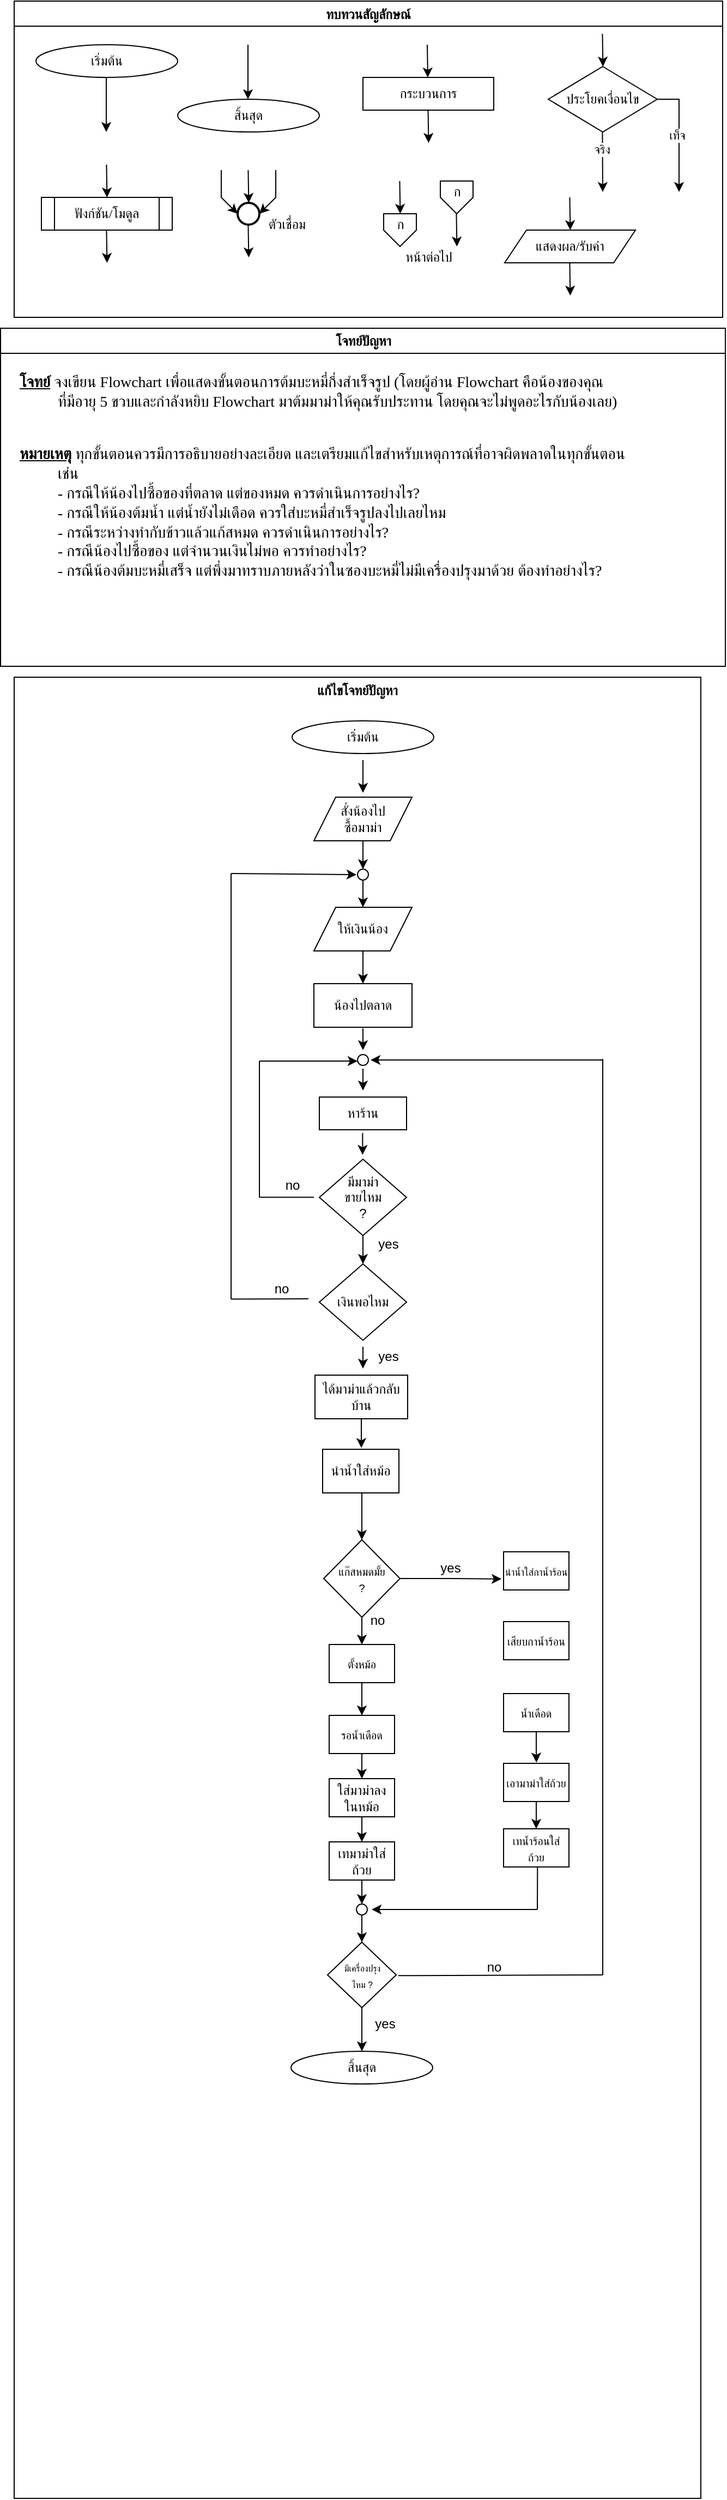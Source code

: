 <mxfile version="28.0.4">
  <diagram id="C5RBs43oDa-KdzZeNtuy" name="Page-1">
    <mxGraphModel dx="2403" dy="882" grid="1" gridSize="10" guides="1" tooltips="1" connect="1" arrows="1" fold="1" page="1" pageScale="1" pageWidth="827" pageHeight="1169" math="0" shadow="0">
      <root>
        <mxCell id="WIyWlLk6GJQsqaUBKTNV-0" />
        <mxCell id="WIyWlLk6GJQsqaUBKTNV-1" parent="WIyWlLk6GJQsqaUBKTNV-0" />
        <mxCell id="M7CGMbNuYNeq0SnUNNgH-6" value="ทบทวนสัญลักษณ์" style="swimlane;fontFamily=Sarabun;fontSource=https%3A%2F%2Ffonts.googleapis.com%2Fcss%3Ffamily%3DSarabun;" parent="WIyWlLk6GJQsqaUBKTNV-1" vertex="1">
          <mxGeometry x="-720" y="20" width="650" height="290" as="geometry" />
        </mxCell>
        <mxCell id="M7CGMbNuYNeq0SnUNNgH-2" value="&lt;font data-font-src=&quot;https://fonts.googleapis.com/css?family=Sarabun&quot; face=&quot;Sarabun&quot;&gt;เริ่มต้น&lt;/font&gt;" style="ellipse;whiteSpace=wrap;html=1;" parent="M7CGMbNuYNeq0SnUNNgH-6" vertex="1">
          <mxGeometry x="20" y="40" width="130" height="30" as="geometry" />
        </mxCell>
        <mxCell id="M7CGMbNuYNeq0SnUNNgH-5" value="" style="endArrow=classic;html=1;rounded=0;" parent="M7CGMbNuYNeq0SnUNNgH-6" edge="1">
          <mxGeometry width="50" height="50" relative="1" as="geometry">
            <mxPoint x="84.5" y="70" as="sourcePoint" />
            <mxPoint x="84.5" y="120" as="targetPoint" />
          </mxGeometry>
        </mxCell>
        <mxCell id="M7CGMbNuYNeq0SnUNNgH-3" value="&lt;font face=&quot;Sarabun&quot;&gt;สิ้นสุด&lt;/font&gt;" style="ellipse;whiteSpace=wrap;html=1;" parent="M7CGMbNuYNeq0SnUNNgH-6" vertex="1">
          <mxGeometry x="150" y="90" width="130" height="30" as="geometry" />
        </mxCell>
        <mxCell id="M7CGMbNuYNeq0SnUNNgH-4" value="" style="endArrow=classic;html=1;rounded=0;" parent="M7CGMbNuYNeq0SnUNNgH-6" edge="1">
          <mxGeometry width="50" height="50" relative="1" as="geometry">
            <mxPoint x="214.5" y="40" as="sourcePoint" />
            <mxPoint x="214.5" y="90" as="targetPoint" />
          </mxGeometry>
        </mxCell>
        <mxCell id="mvioNwK95yMqdUQ73LqQ-0" value="กระบวนการ" style="rounded=0;whiteSpace=wrap;html=1;fontFamily=Sarabun;fontSource=https%3A%2F%2Ffonts.googleapis.com%2Fcss%3Ffamily%3DSarabun;" parent="M7CGMbNuYNeq0SnUNNgH-6" vertex="1">
          <mxGeometry x="320" y="70" width="120" height="30" as="geometry" />
        </mxCell>
        <mxCell id="mvioNwK95yMqdUQ73LqQ-1" value="" style="endArrow=classic;html=1;rounded=0;" parent="M7CGMbNuYNeq0SnUNNgH-6" edge="1">
          <mxGeometry width="50" height="50" relative="1" as="geometry">
            <mxPoint x="379" y="40" as="sourcePoint" />
            <mxPoint x="379.5" y="70" as="targetPoint" />
          </mxGeometry>
        </mxCell>
        <mxCell id="mvioNwK95yMqdUQ73LqQ-2" value="" style="endArrow=classic;html=1;rounded=0;" parent="M7CGMbNuYNeq0SnUNNgH-6" edge="1">
          <mxGeometry width="50" height="50" relative="1" as="geometry">
            <mxPoint x="379.75" y="100" as="sourcePoint" />
            <mxPoint x="380.25" y="130" as="targetPoint" />
          </mxGeometry>
        </mxCell>
        <mxCell id="mvioNwK95yMqdUQ73LqQ-3" value="ประโยคเงื่อนไข" style="rhombus;whiteSpace=wrap;html=1;fontFamily=Sarabun;fontSource=https%3A%2F%2Ffonts.googleapis.com%2Fcss%3Ffamily%3DSarabun;" parent="M7CGMbNuYNeq0SnUNNgH-6" vertex="1">
          <mxGeometry x="490" y="60" width="100" height="60" as="geometry" />
        </mxCell>
        <mxCell id="mvioNwK95yMqdUQ73LqQ-4" value="" style="endArrow=classic;html=1;rounded=0;" parent="M7CGMbNuYNeq0SnUNNgH-6" edge="1">
          <mxGeometry width="50" height="50" relative="1" as="geometry">
            <mxPoint x="539.71" y="30" as="sourcePoint" />
            <mxPoint x="540.21" y="60" as="targetPoint" />
          </mxGeometry>
        </mxCell>
        <mxCell id="mvioNwK95yMqdUQ73LqQ-5" value="" style="endArrow=classic;html=1;rounded=0;" parent="M7CGMbNuYNeq0SnUNNgH-6" edge="1">
          <mxGeometry width="50" height="50" relative="1" as="geometry">
            <mxPoint x="539.71" y="120" as="sourcePoint" />
            <mxPoint x="540" y="175" as="targetPoint" />
          </mxGeometry>
        </mxCell>
        <mxCell id="mvioNwK95yMqdUQ73LqQ-7" value="จริง" style="edgeLabel;html=1;align=center;verticalAlign=middle;resizable=0;points=[];fontFamily=Sarabun;fontSource=https%3A%2F%2Ffonts.googleapis.com%2Fcss%3Ffamily%3DSarabun;" parent="mvioNwK95yMqdUQ73LqQ-5" vertex="1" connectable="0">
          <mxGeometry x="-0.414" y="-1" relative="1" as="geometry">
            <mxPoint as="offset" />
          </mxGeometry>
        </mxCell>
        <mxCell id="mvioNwK95yMqdUQ73LqQ-6" value="" style="endArrow=classic;html=1;rounded=0;exitX=1;exitY=0.5;exitDx=0;exitDy=0;" parent="M7CGMbNuYNeq0SnUNNgH-6" source="mvioNwK95yMqdUQ73LqQ-3" edge="1">
          <mxGeometry width="50" height="50" relative="1" as="geometry">
            <mxPoint x="620" y="95" as="sourcePoint" />
            <mxPoint x="610" y="175" as="targetPoint" />
            <Array as="points">
              <mxPoint x="610" y="90" />
            </Array>
          </mxGeometry>
        </mxCell>
        <mxCell id="mvioNwK95yMqdUQ73LqQ-8" value="&lt;font data-font-src=&quot;https://fonts.googleapis.com/css?family=Sarabun&quot; face=&quot;Sarabun&quot;&gt;เท็จ&lt;/font&gt;" style="edgeLabel;html=1;align=center;verticalAlign=middle;resizable=0;points=[];" parent="mvioNwK95yMqdUQ73LqQ-6" vertex="1" connectable="0">
          <mxGeometry x="-0.002" y="-2" relative="1" as="geometry">
            <mxPoint as="offset" />
          </mxGeometry>
        </mxCell>
        <mxCell id="mvioNwK95yMqdUQ73LqQ-9" value="&lt;font data-font-src=&quot;https://fonts.googleapis.com/css?family=Sarabun&quot; face=&quot;Sarabun&quot;&gt;ฟังก์ชัน/โมดูล&lt;/font&gt;" style="shape=process;whiteSpace=wrap;html=1;backgroundOutline=1;" parent="M7CGMbNuYNeq0SnUNNgH-6" vertex="1">
          <mxGeometry x="25" y="180" width="120" height="30" as="geometry" />
        </mxCell>
        <mxCell id="mvioNwK95yMqdUQ73LqQ-11" value="" style="endArrow=classic;html=1;rounded=0;" parent="M7CGMbNuYNeq0SnUNNgH-6" edge="1">
          <mxGeometry width="50" height="50" relative="1" as="geometry">
            <mxPoint x="84.71" y="150" as="sourcePoint" />
            <mxPoint x="85.21" y="180" as="targetPoint" />
          </mxGeometry>
        </mxCell>
        <mxCell id="mvioNwK95yMqdUQ73LqQ-12" value="" style="endArrow=classic;html=1;rounded=0;" parent="M7CGMbNuYNeq0SnUNNgH-6" edge="1">
          <mxGeometry width="50" height="50" relative="1" as="geometry">
            <mxPoint x="84.71" y="210" as="sourcePoint" />
            <mxPoint x="85.21" y="240" as="targetPoint" />
          </mxGeometry>
        </mxCell>
        <mxCell id="mvioNwK95yMqdUQ73LqQ-13" value="" style="strokeWidth=2;html=1;shape=mxgraph.flowchart.start_2;whiteSpace=wrap;" parent="M7CGMbNuYNeq0SnUNNgH-6" vertex="1">
          <mxGeometry x="205" y="185" width="20" height="20" as="geometry" />
        </mxCell>
        <mxCell id="mvioNwK95yMqdUQ73LqQ-16" value="" style="endArrow=classic;html=1;rounded=0;" parent="M7CGMbNuYNeq0SnUNNgH-6" edge="1">
          <mxGeometry width="50" height="50" relative="1" as="geometry">
            <mxPoint x="214.71" y="155" as="sourcePoint" />
            <mxPoint x="215.21" y="185" as="targetPoint" />
          </mxGeometry>
        </mxCell>
        <mxCell id="mvioNwK95yMqdUQ73LqQ-17" value="" style="endArrow=classic;html=1;rounded=0;entryX=0;entryY=0.5;entryDx=0;entryDy=0;entryPerimeter=0;" parent="M7CGMbNuYNeq0SnUNNgH-6" target="mvioNwK95yMqdUQ73LqQ-13" edge="1">
          <mxGeometry width="50" height="50" relative="1" as="geometry">
            <mxPoint x="190.0" y="155" as="sourcePoint" />
            <mxPoint x="190.5" y="185" as="targetPoint" />
            <Array as="points">
              <mxPoint x="190" y="180" />
            </Array>
          </mxGeometry>
        </mxCell>
        <mxCell id="mvioNwK95yMqdUQ73LqQ-18" value="" style="endArrow=classic;html=1;rounded=0;entryX=1;entryY=0.5;entryDx=0;entryDy=0;entryPerimeter=0;" parent="M7CGMbNuYNeq0SnUNNgH-6" target="mvioNwK95yMqdUQ73LqQ-13" edge="1">
          <mxGeometry width="50" height="50" relative="1" as="geometry">
            <mxPoint x="240.0" y="155" as="sourcePoint" />
            <mxPoint x="240.5" y="185" as="targetPoint" />
            <Array as="points">
              <mxPoint x="240" y="180" />
            </Array>
          </mxGeometry>
        </mxCell>
        <mxCell id="mvioNwK95yMqdUQ73LqQ-19" value="" style="endArrow=classic;html=1;rounded=0;" parent="M7CGMbNuYNeq0SnUNNgH-6" edge="1">
          <mxGeometry width="50" height="50" relative="1" as="geometry">
            <mxPoint x="214.71" y="205" as="sourcePoint" />
            <mxPoint x="215.21" y="235" as="targetPoint" />
          </mxGeometry>
        </mxCell>
        <mxCell id="mvioNwK95yMqdUQ73LqQ-20" value="&lt;font data-font-src=&quot;https://fonts.googleapis.com/css?family=Sarabun&quot; face=&quot;Sarabun&quot;&gt;ตัวเชื่อม&lt;/font&gt;" style="text;html=1;align=center;verticalAlign=middle;resizable=0;points=[];autosize=1;strokeColor=none;fillColor=none;" parent="M7CGMbNuYNeq0SnUNNgH-6" vertex="1">
          <mxGeometry x="220" y="190" width="60" height="30" as="geometry" />
        </mxCell>
        <mxCell id="mvioNwK95yMqdUQ73LqQ-25" value="" style="endArrow=classic;html=1;rounded=0;" parent="M7CGMbNuYNeq0SnUNNgH-6" edge="1">
          <mxGeometry width="50" height="50" relative="1" as="geometry">
            <mxPoint x="353.71" y="165" as="sourcePoint" />
            <mxPoint x="354.21" y="195" as="targetPoint" />
          </mxGeometry>
        </mxCell>
        <mxCell id="mvioNwK95yMqdUQ73LqQ-21" value="" style="verticalLabelPosition=bottom;verticalAlign=top;html=1;shape=offPageConnector;rounded=0;size=0.5;" parent="M7CGMbNuYNeq0SnUNNgH-6" vertex="1">
          <mxGeometry x="339" y="195" width="30" height="30" as="geometry" />
        </mxCell>
        <mxCell id="mvioNwK95yMqdUQ73LqQ-26" value="" style="endArrow=classic;html=1;rounded=0;" parent="M7CGMbNuYNeq0SnUNNgH-6" edge="1">
          <mxGeometry width="50" height="50" relative="1" as="geometry">
            <mxPoint x="405.71" y="195" as="sourcePoint" />
            <mxPoint x="406.21" y="225" as="targetPoint" />
          </mxGeometry>
        </mxCell>
        <mxCell id="mvioNwK95yMqdUQ73LqQ-27" value="" style="verticalLabelPosition=bottom;verticalAlign=top;html=1;shape=offPageConnector;rounded=0;size=0.5;" parent="M7CGMbNuYNeq0SnUNNgH-6" vertex="1">
          <mxGeometry x="391" y="165" width="30" height="30" as="geometry" />
        </mxCell>
        <mxCell id="mvioNwK95yMqdUQ73LqQ-28" value="หน้าต่อไป" style="text;html=1;align=center;verticalAlign=middle;resizable=0;points=[];autosize=1;strokeColor=none;fillColor=none;fontFamily=Sarabun;fontSource=https%3A%2F%2Ffonts.googleapis.com%2Fcss%3Ffamily%3DSarabun;" parent="M7CGMbNuYNeq0SnUNNgH-6" vertex="1">
          <mxGeometry x="345" y="220" width="70" height="30" as="geometry" />
        </mxCell>
        <mxCell id="mvioNwK95yMqdUQ73LqQ-29" value="ก" style="text;html=1;align=center;verticalAlign=middle;resizable=0;points=[];autosize=1;strokeColor=none;fillColor=none;fontFamily=Sarabun;fontSource=https%3A%2F%2Ffonts.googleapis.com%2Fcss%3Ffamily%3DSarabun;" parent="M7CGMbNuYNeq0SnUNNgH-6" vertex="1">
          <mxGeometry x="339" y="190" width="30" height="30" as="geometry" />
        </mxCell>
        <mxCell id="mvioNwK95yMqdUQ73LqQ-30" value="ก" style="text;html=1;align=center;verticalAlign=middle;resizable=0;points=[];autosize=1;strokeColor=none;fillColor=none;fontFamily=Sarabun;fontSource=https%3A%2F%2Ffonts.googleapis.com%2Fcss%3Ffamily%3DSarabun;" parent="M7CGMbNuYNeq0SnUNNgH-6" vertex="1">
          <mxGeometry x="391" y="160" width="30" height="30" as="geometry" />
        </mxCell>
        <mxCell id="mvioNwK95yMqdUQ73LqQ-32" value="แสดงผล/รับค่า" style="shape=parallelogram;perimeter=parallelogramPerimeter;whiteSpace=wrap;html=1;fixedSize=1;fontFamily=Sarabun;fontSource=https%3A%2F%2Ffonts.googleapis.com%2Fcss%3Ffamily%3DSarabun;" parent="M7CGMbNuYNeq0SnUNNgH-6" vertex="1">
          <mxGeometry x="450" y="210" width="120" height="30" as="geometry" />
        </mxCell>
        <mxCell id="mvioNwK95yMqdUQ73LqQ-33" value="" style="endArrow=classic;html=1;rounded=0;" parent="M7CGMbNuYNeq0SnUNNgH-6" edge="1">
          <mxGeometry width="50" height="50" relative="1" as="geometry">
            <mxPoint x="509.71" y="180" as="sourcePoint" />
            <mxPoint x="510.21" y="210" as="targetPoint" />
          </mxGeometry>
        </mxCell>
        <mxCell id="mvioNwK95yMqdUQ73LqQ-34" value="" style="endArrow=classic;html=1;rounded=0;" parent="M7CGMbNuYNeq0SnUNNgH-6" edge="1">
          <mxGeometry width="50" height="50" relative="1" as="geometry">
            <mxPoint x="509.71" y="240" as="sourcePoint" />
            <mxPoint x="510.21" y="270" as="targetPoint" />
          </mxGeometry>
        </mxCell>
        <mxCell id="mvioNwK95yMqdUQ73LqQ-36" value="แก้ไขโจทย์ปัญหา" style="swimlane;fontFamily=Sarabun;fontSource=https%3A%2F%2Ffonts.googleapis.com%2Fcss%3Ffamily%3DSarabun;swimlaneLine=0;" parent="WIyWlLk6GJQsqaUBKTNV-1" vertex="1">
          <mxGeometry x="-720" y="640" width="630" height="1670" as="geometry" />
        </mxCell>
        <mxCell id="mvioNwK95yMqdUQ73LqQ-35" value="&lt;font data-font-src=&quot;https://fonts.googleapis.com/css?family=Sarabun&quot; face=&quot;Sarabun&quot;&gt;เริ่มต้น&lt;/font&gt;" style="ellipse;whiteSpace=wrap;html=1;" parent="mvioNwK95yMqdUQ73LqQ-36" vertex="1">
          <mxGeometry x="255" y="40" width="130" height="30" as="geometry" />
        </mxCell>
        <mxCell id="mvioNwK95yMqdUQ73LqQ-69" value="&lt;font face=&quot;Sarabun&quot;&gt;สิ้นสุด&lt;/font&gt;" style="ellipse;whiteSpace=wrap;html=1;" parent="mvioNwK95yMqdUQ73LqQ-36" vertex="1">
          <mxGeometry x="254" y="1260" width="130" height="30" as="geometry" />
        </mxCell>
        <mxCell id="-Cetd91F1ba65O9nKFIs-9" value="" style="edgeStyle=orthogonalEdgeStyle;rounded=0;orthogonalLoop=1;jettySize=auto;html=1;entryX=0.5;entryY=0;entryDx=0;entryDy=0;" edge="1" parent="mvioNwK95yMqdUQ73LqQ-36" source="hqT9BvhwWYO-swjUwPrt-7" target="-Cetd91F1ba65O9nKFIs-8">
          <mxGeometry relative="1" as="geometry" />
        </mxCell>
        <mxCell id="hqT9BvhwWYO-swjUwPrt-7" value="สั่งน้องไป&lt;div&gt;ซื้อมาม่า&lt;/div&gt;" style="shape=parallelogram;perimeter=parallelogramPerimeter;whiteSpace=wrap;html=1;fixedSize=1;" parent="mvioNwK95yMqdUQ73LqQ-36" vertex="1">
          <mxGeometry x="275" y="110" width="90" height="40" as="geometry" />
        </mxCell>
        <mxCell id="hqT9BvhwWYO-swjUwPrt-46" value="" style="edgeStyle=orthogonalEdgeStyle;rounded=0;orthogonalLoop=1;jettySize=auto;html=1;entryX=0.5;entryY=0;entryDx=0;entryDy=0;exitX=0.5;exitY=1;exitDx=0;exitDy=0;" parent="mvioNwK95yMqdUQ73LqQ-36" target="hqT9BvhwWYO-swjUwPrt-30" edge="1" source="hqT9BvhwWYO-swjUwPrt-26">
          <mxGeometry relative="1" as="geometry">
            <mxPoint x="319" y="762" as="sourcePoint" />
            <Array as="points">
              <mxPoint x="319" y="748" />
            </Array>
          </mxGeometry>
        </mxCell>
        <mxCell id="hqT9BvhwWYO-swjUwPrt-26" value="นำน้ำใส่หม้อ" style="rounded=0;whiteSpace=wrap;html=1;" parent="mvioNwK95yMqdUQ73LqQ-36" vertex="1">
          <mxGeometry x="283" y="708" width="70" height="40" as="geometry" />
        </mxCell>
        <mxCell id="hqT9BvhwWYO-swjUwPrt-58" value="" style="edgeStyle=orthogonalEdgeStyle;rounded=0;orthogonalLoop=1;jettySize=auto;html=1;" parent="mvioNwK95yMqdUQ73LqQ-36" source="hqT9BvhwWYO-swjUwPrt-30" target="hqT9BvhwWYO-swjUwPrt-57" edge="1">
          <mxGeometry relative="1" as="geometry" />
        </mxCell>
        <mxCell id="hqT9BvhwWYO-swjUwPrt-30" value="&lt;span style=&quot;font-size: 10px;&quot;&gt;แก๊สหมดมั้ย&lt;/span&gt;&lt;div&gt;&lt;span style=&quot;font-size: 10px;&quot;&gt;?&lt;/span&gt;&lt;/div&gt;" style="rhombus;whiteSpace=wrap;html=1;" parent="mvioNwK95yMqdUQ73LqQ-36" vertex="1">
          <mxGeometry x="284" y="791" width="70" height="71" as="geometry" />
        </mxCell>
        <mxCell id="hqT9BvhwWYO-swjUwPrt-32" value="yes" style="text;html=1;align=center;verticalAlign=middle;resizable=0;points=[];autosize=1;strokeColor=none;fillColor=none;" parent="mvioNwK95yMqdUQ73LqQ-36" vertex="1">
          <mxGeometry x="380" y="802" width="40" height="30" as="geometry" />
        </mxCell>
        <mxCell id="hqT9BvhwWYO-swjUwPrt-36" value="&lt;font style=&quot;font-size: 9px;&quot;&gt;นำน้ำใส่กาน้ำร้อน&lt;/font&gt;" style="rounded=0;whiteSpace=wrap;html=1;" parent="mvioNwK95yMqdUQ73LqQ-36" vertex="1">
          <mxGeometry x="449" y="802" width="60" height="35" as="geometry" />
        </mxCell>
        <mxCell id="hqT9BvhwWYO-swjUwPrt-39" value="&lt;font size=&quot;1&quot;&gt;เสียบกาน้ำร้อน&lt;/font&gt;" style="rounded=0;whiteSpace=wrap;html=1;" parent="mvioNwK95yMqdUQ73LqQ-36" vertex="1">
          <mxGeometry x="449" y="866" width="60" height="35" as="geometry" />
        </mxCell>
        <mxCell id="-Cetd91F1ba65O9nKFIs-18" value="" style="edgeStyle=orthogonalEdgeStyle;rounded=0;orthogonalLoop=1;jettySize=auto;html=1;entryX=0.503;entryY=-0.022;entryDx=0;entryDy=0;entryPerimeter=0;" edge="1" parent="mvioNwK95yMqdUQ73LqQ-36" source="hqT9BvhwWYO-swjUwPrt-41" target="hqT9BvhwWYO-swjUwPrt-49">
          <mxGeometry relative="1" as="geometry" />
        </mxCell>
        <mxCell id="hqT9BvhwWYO-swjUwPrt-41" value="&lt;font size=&quot;1&quot;&gt;น้ำเดือด&lt;/font&gt;" style="rounded=0;whiteSpace=wrap;html=1;" parent="mvioNwK95yMqdUQ73LqQ-36" vertex="1">
          <mxGeometry x="449" y="932" width="60" height="35" as="geometry" />
        </mxCell>
        <mxCell id="hqT9BvhwWYO-swjUwPrt-47" value="" style="edgeStyle=orthogonalEdgeStyle;rounded=0;orthogonalLoop=1;jettySize=auto;html=1;entryX=-0.032;entryY=0.541;entryDx=0;entryDy=0;entryPerimeter=0;" parent="mvioNwK95yMqdUQ73LqQ-36" source="hqT9BvhwWYO-swjUwPrt-30" edge="1">
          <mxGeometry relative="1" as="geometry">
            <mxPoint x="447.08" y="826.935" as="targetPoint" />
          </mxGeometry>
        </mxCell>
        <mxCell id="-Cetd91F1ba65O9nKFIs-17" value="" style="edgeStyle=orthogonalEdgeStyle;rounded=0;orthogonalLoop=1;jettySize=auto;html=1;entryX=0.5;entryY=0;entryDx=0;entryDy=0;" edge="1" parent="mvioNwK95yMqdUQ73LqQ-36" source="hqT9BvhwWYO-swjUwPrt-49" target="hqT9BvhwWYO-swjUwPrt-51">
          <mxGeometry relative="1" as="geometry" />
        </mxCell>
        <mxCell id="hqT9BvhwWYO-swjUwPrt-49" value="&lt;font size=&quot;1&quot;&gt;เอามาม่าใส่ถ้วย&lt;/font&gt;" style="rounded=0;whiteSpace=wrap;html=1;" parent="mvioNwK95yMqdUQ73LqQ-36" vertex="1">
          <mxGeometry x="449" y="996" width="60" height="35" as="geometry" />
        </mxCell>
        <mxCell id="hqT9BvhwWYO-swjUwPrt-51" value="&lt;font size=&quot;1&quot;&gt;เทน้ำร้อนใส่ถ้วย&lt;/font&gt;" style="rounded=0;whiteSpace=wrap;html=1;" parent="mvioNwK95yMqdUQ73LqQ-36" vertex="1">
          <mxGeometry x="449" y="1056" width="60" height="35" as="geometry" />
        </mxCell>
        <mxCell id="hqT9BvhwWYO-swjUwPrt-61" value="" style="edgeStyle=orthogonalEdgeStyle;rounded=0;orthogonalLoop=1;jettySize=auto;html=1;" parent="mvioNwK95yMqdUQ73LqQ-36" source="hqT9BvhwWYO-swjUwPrt-57" target="hqT9BvhwWYO-swjUwPrt-59" edge="1">
          <mxGeometry relative="1" as="geometry" />
        </mxCell>
        <mxCell id="hqT9BvhwWYO-swjUwPrt-57" value="&lt;font size=&quot;1&quot;&gt;ตั้งหม้อ&lt;/font&gt;" style="rounded=0;whiteSpace=wrap;html=1;" parent="mvioNwK95yMqdUQ73LqQ-36" vertex="1">
          <mxGeometry x="289" y="887" width="60" height="35" as="geometry" />
        </mxCell>
        <mxCell id="-Cetd91F1ba65O9nKFIs-24" value="" style="edgeStyle=orthogonalEdgeStyle;rounded=0;orthogonalLoop=1;jettySize=auto;html=1;" edge="1" parent="mvioNwK95yMqdUQ73LqQ-36" source="hqT9BvhwWYO-swjUwPrt-59" target="-Cetd91F1ba65O9nKFIs-23">
          <mxGeometry relative="1" as="geometry" />
        </mxCell>
        <mxCell id="hqT9BvhwWYO-swjUwPrt-59" value="&lt;font size=&quot;1&quot;&gt;รอน้ำเดือด&lt;/font&gt;" style="rounded=0;whiteSpace=wrap;html=1;" parent="mvioNwK95yMqdUQ73LqQ-36" vertex="1">
          <mxGeometry x="289" y="952" width="60" height="35" as="geometry" />
        </mxCell>
        <mxCell id="hqT9BvhwWYO-swjUwPrt-35" value="no" style="text;html=1;align=center;verticalAlign=middle;resizable=0;points=[];autosize=1;strokeColor=none;fillColor=none;" parent="mvioNwK95yMqdUQ73LqQ-36" vertex="1">
          <mxGeometry x="313" y="850" width="40" height="30" as="geometry" />
        </mxCell>
        <mxCell id="hqT9BvhwWYO-swjUwPrt-6" value="น้องไปตลาด" style="rounded=0;whiteSpace=wrap;html=1;" parent="mvioNwK95yMqdUQ73LqQ-36" vertex="1">
          <mxGeometry x="275" y="281" width="90" height="40" as="geometry" />
        </mxCell>
        <mxCell id="hqT9BvhwWYO-swjUwPrt-64" value="" style="edgeStyle=orthogonalEdgeStyle;rounded=0;orthogonalLoop=1;jettySize=auto;html=1;" parent="mvioNwK95yMqdUQ73LqQ-36" source="hqT9BvhwWYO-swjUwPrt-8" target="hqT9BvhwWYO-swjUwPrt-62" edge="1">
          <mxGeometry relative="1" as="geometry" />
        </mxCell>
        <mxCell id="hqT9BvhwWYO-swjUwPrt-8" value="มีมาม่า&lt;div&gt;ขายไหม&lt;br&gt;?&lt;/div&gt;" style="rhombus;whiteSpace=wrap;html=1;" parent="mvioNwK95yMqdUQ73LqQ-36" vertex="1">
          <mxGeometry x="280" y="442" width="80" height="70" as="geometry" />
        </mxCell>
        <mxCell id="hqT9BvhwWYO-swjUwPrt-12" value="" style="endArrow=classic;html=1;rounded=0;" parent="mvioNwK95yMqdUQ73LqQ-36" edge="1">
          <mxGeometry width="50" height="50" relative="1" as="geometry">
            <mxPoint x="320" y="322" as="sourcePoint" />
            <mxPoint x="320" y="342" as="targetPoint" />
          </mxGeometry>
        </mxCell>
        <mxCell id="hqT9BvhwWYO-swjUwPrt-14" value="yes" style="text;html=1;align=center;verticalAlign=middle;resizable=0;points=[];autosize=1;strokeColor=none;fillColor=none;" parent="mvioNwK95yMqdUQ73LqQ-36" vertex="1">
          <mxGeometry x="323" y="505" width="40" height="30" as="geometry" />
        </mxCell>
        <mxCell id="hqT9BvhwWYO-swjUwPrt-16" value="no" style="text;html=1;align=center;verticalAlign=middle;resizable=0;points=[];autosize=1;strokeColor=none;fillColor=none;" parent="mvioNwK95yMqdUQ73LqQ-36" vertex="1">
          <mxGeometry x="235" y="451" width="40" height="30" as="geometry" />
        </mxCell>
        <mxCell id="hqT9BvhwWYO-swjUwPrt-18" value="หาร้าน" style="whiteSpace=wrap;html=1;" parent="mvioNwK95yMqdUQ73LqQ-36" vertex="1">
          <mxGeometry x="280" y="385" width="80" height="30" as="geometry" />
        </mxCell>
        <mxCell id="hqT9BvhwWYO-swjUwPrt-19" value="" style="endArrow=classic;html=1;rounded=0;" parent="mvioNwK95yMqdUQ73LqQ-36" edge="1">
          <mxGeometry width="50" height="50" relative="1" as="geometry">
            <mxPoint x="319.67" y="418" as="sourcePoint" />
            <mxPoint x="319.67" y="438" as="targetPoint" />
          </mxGeometry>
        </mxCell>
        <mxCell id="hqT9BvhwWYO-swjUwPrt-23" value="" style="ellipse;whiteSpace=wrap;html=1;" parent="mvioNwK95yMqdUQ73LqQ-36" vertex="1">
          <mxGeometry x="315" y="346" width="10" height="10" as="geometry" />
        </mxCell>
        <mxCell id="hqT9BvhwWYO-swjUwPrt-24" value="" style="endArrow=none;html=1;rounded=0;" parent="mvioNwK95yMqdUQ73LqQ-36" edge="1">
          <mxGeometry width="50" height="50" relative="1" as="geometry">
            <mxPoint x="225" y="477" as="sourcePoint" />
            <mxPoint x="225" y="352" as="targetPoint" />
          </mxGeometry>
        </mxCell>
        <mxCell id="hqT9BvhwWYO-swjUwPrt-25" value="" style="endArrow=classic;html=1;rounded=0;" parent="mvioNwK95yMqdUQ73LqQ-36" edge="1">
          <mxGeometry width="50" height="50" relative="1" as="geometry">
            <mxPoint x="320" y="359" as="sourcePoint" />
            <mxPoint x="320" y="379" as="targetPoint" />
          </mxGeometry>
        </mxCell>
        <mxCell id="hqT9BvhwWYO-swjUwPrt-62" value="เงินพอไหม" style="rhombus;whiteSpace=wrap;html=1;" parent="mvioNwK95yMqdUQ73LqQ-36" vertex="1">
          <mxGeometry x="280" y="538" width="80" height="70" as="geometry" />
        </mxCell>
        <mxCell id="hqT9BvhwWYO-swjUwPrt-63" value="" style="endArrow=classic;html=1;rounded=0;" parent="mvioNwK95yMqdUQ73LqQ-36" edge="1">
          <mxGeometry width="50" height="50" relative="1" as="geometry">
            <mxPoint x="320" y="614" as="sourcePoint" />
            <mxPoint x="320" y="634" as="targetPoint" />
          </mxGeometry>
        </mxCell>
        <mxCell id="hqT9BvhwWYO-swjUwPrt-20" value="" style="endArrow=none;html=1;rounded=0;" parent="mvioNwK95yMqdUQ73LqQ-36" edge="1">
          <mxGeometry width="50" height="50" relative="1" as="geometry">
            <mxPoint x="225" y="476.86" as="sourcePoint" />
            <mxPoint x="275" y="476.86" as="targetPoint" />
          </mxGeometry>
        </mxCell>
        <mxCell id="hqT9BvhwWYO-swjUwPrt-66" value="ให้เงินน้อง" style="shape=parallelogram;perimeter=parallelogramPerimeter;whiteSpace=wrap;html=1;fixedSize=1;" parent="mvioNwK95yMqdUQ73LqQ-36" vertex="1">
          <mxGeometry x="275" y="211" width="90" height="40" as="geometry" />
        </mxCell>
        <mxCell id="hqT9BvhwWYO-swjUwPrt-71" value="" style="endArrow=classic;html=1;rounded=0;entryX=0.5;entryY=0;entryDx=0;entryDy=0;exitX=0.5;exitY=1;exitDx=0;exitDy=0;" parent="mvioNwK95yMqdUQ73LqQ-36" source="hqT9BvhwWYO-swjUwPrt-66" target="hqT9BvhwWYO-swjUwPrt-6" edge="1">
          <mxGeometry width="50" height="50" relative="1" as="geometry">
            <mxPoint x="150" y="331" as="sourcePoint" />
            <mxPoint x="200" y="281" as="targetPoint" />
          </mxGeometry>
        </mxCell>
        <mxCell id="-Cetd91F1ba65O9nKFIs-5" value="yes" style="text;html=1;align=center;verticalAlign=middle;resizable=0;points=[];autosize=1;strokeColor=none;fillColor=none;" vertex="1" parent="mvioNwK95yMqdUQ73LqQ-36">
          <mxGeometry x="323" y="608" width="40" height="30" as="geometry" />
        </mxCell>
        <mxCell id="-Cetd91F1ba65O9nKFIs-6" value="" style="endArrow=none;html=1;rounded=0;exitX=1.035;exitY=0.489;exitDx=0;exitDy=0;exitPerimeter=0;" edge="1" parent="mvioNwK95yMqdUQ73LqQ-36">
          <mxGeometry width="50" height="50" relative="1" as="geometry">
            <mxPoint x="198.8" y="570.23" as="sourcePoint" />
            <mxPoint x="270" y="570" as="targetPoint" />
          </mxGeometry>
        </mxCell>
        <mxCell id="-Cetd91F1ba65O9nKFIs-10" value="" style="edgeStyle=orthogonalEdgeStyle;rounded=0;orthogonalLoop=1;jettySize=auto;html=1;" edge="1" parent="mvioNwK95yMqdUQ73LqQ-36" source="-Cetd91F1ba65O9nKFIs-8" target="hqT9BvhwWYO-swjUwPrt-66">
          <mxGeometry relative="1" as="geometry" />
        </mxCell>
        <mxCell id="-Cetd91F1ba65O9nKFIs-8" value="" style="ellipse;whiteSpace=wrap;html=1;" vertex="1" parent="mvioNwK95yMqdUQ73LqQ-36">
          <mxGeometry x="315" y="176" width="10" height="10" as="geometry" />
        </mxCell>
        <mxCell id="-Cetd91F1ba65O9nKFIs-12" value="no" style="text;html=1;align=center;verticalAlign=middle;resizable=0;points=[];autosize=1;strokeColor=none;fillColor=none;" vertex="1" parent="mvioNwK95yMqdUQ73LqQ-36">
          <mxGeometry x="225" y="546" width="40" height="30" as="geometry" />
        </mxCell>
        <mxCell id="-Cetd91F1ba65O9nKFIs-14" value="" style="edgeStyle=orthogonalEdgeStyle;rounded=0;orthogonalLoop=1;jettySize=auto;html=1;entryX=0.508;entryY=-0.031;entryDx=0;entryDy=0;entryPerimeter=0;" edge="1" parent="mvioNwK95yMqdUQ73LqQ-36" source="-Cetd91F1ba65O9nKFIs-13" target="hqT9BvhwWYO-swjUwPrt-26">
          <mxGeometry relative="1" as="geometry">
            <mxPoint x="318" y="700" as="targetPoint" />
            <Array as="points" />
          </mxGeometry>
        </mxCell>
        <mxCell id="-Cetd91F1ba65O9nKFIs-13" value="ได้มาม่าแล้วกลับบ้าน" style="rounded=0;whiteSpace=wrap;html=1;" vertex="1" parent="mvioNwK95yMqdUQ73LqQ-36">
          <mxGeometry x="276" y="640" width="85" height="40" as="geometry" />
        </mxCell>
        <mxCell id="-Cetd91F1ba65O9nKFIs-21" value="" style="endArrow=classic;html=1;rounded=0;" edge="1" parent="mvioNwK95yMqdUQ73LqQ-36">
          <mxGeometry width="50" height="50" relative="1" as="geometry">
            <mxPoint x="540" y="351" as="sourcePoint" />
            <mxPoint x="327" y="351" as="targetPoint" />
          </mxGeometry>
        </mxCell>
        <mxCell id="-Cetd91F1ba65O9nKFIs-26" value="" style="edgeStyle=orthogonalEdgeStyle;rounded=0;orthogonalLoop=1;jettySize=auto;html=1;" edge="1" parent="mvioNwK95yMqdUQ73LqQ-36" source="-Cetd91F1ba65O9nKFIs-23" target="-Cetd91F1ba65O9nKFIs-25">
          <mxGeometry relative="1" as="geometry" />
        </mxCell>
        <mxCell id="-Cetd91F1ba65O9nKFIs-23" value="ใส่มาม่าลง&lt;div&gt;ในหม้อ&lt;/div&gt;" style="rounded=0;whiteSpace=wrap;html=1;" vertex="1" parent="mvioNwK95yMqdUQ73LqQ-36">
          <mxGeometry x="289" y="1010" width="60" height="35" as="geometry" />
        </mxCell>
        <mxCell id="-Cetd91F1ba65O9nKFIs-25" value="เทมาม่าใส่ถ้วย" style="rounded=0;whiteSpace=wrap;html=1;" vertex="1" parent="mvioNwK95yMqdUQ73LqQ-36">
          <mxGeometry x="289" y="1068" width="60" height="35" as="geometry" />
        </mxCell>
        <mxCell id="-Cetd91F1ba65O9nKFIs-29" value="" style="edgeStyle=orthogonalEdgeStyle;rounded=0;orthogonalLoop=1;jettySize=auto;html=1;" edge="1" parent="mvioNwK95yMqdUQ73LqQ-36" source="-Cetd91F1ba65O9nKFIs-27" target="mvioNwK95yMqdUQ73LqQ-69">
          <mxGeometry relative="1" as="geometry" />
        </mxCell>
        <mxCell id="-Cetd91F1ba65O9nKFIs-27" value="&lt;font style=&quot;font-size: 8px;&quot;&gt;มีเครื่องปรุง&lt;/font&gt;&lt;div&gt;&lt;font style=&quot;font-size: 8px;&quot;&gt;ไหม ?&lt;/font&gt;&lt;/div&gt;" style="rhombus;whiteSpace=wrap;html=1;" vertex="1" parent="mvioNwK95yMqdUQ73LqQ-36">
          <mxGeometry x="287.5" y="1160" width="63" height="60" as="geometry" />
        </mxCell>
        <mxCell id="-Cetd91F1ba65O9nKFIs-30" value="yes" style="text;html=1;align=center;verticalAlign=middle;resizable=0;points=[];autosize=1;strokeColor=none;fillColor=none;" vertex="1" parent="mvioNwK95yMqdUQ73LqQ-36">
          <mxGeometry x="320" y="1220" width="40" height="30" as="geometry" />
        </mxCell>
        <mxCell id="-Cetd91F1ba65O9nKFIs-35" value="" style="edgeStyle=orthogonalEdgeStyle;rounded=0;orthogonalLoop=1;jettySize=auto;html=1;" edge="1" parent="mvioNwK95yMqdUQ73LqQ-36" source="-Cetd91F1ba65O9nKFIs-32">
          <mxGeometry relative="1" as="geometry">
            <mxPoint x="319" y="1160" as="targetPoint" />
          </mxGeometry>
        </mxCell>
        <mxCell id="-Cetd91F1ba65O9nKFIs-32" value="" style="ellipse;whiteSpace=wrap;html=1;" vertex="1" parent="mvioNwK95yMqdUQ73LqQ-36">
          <mxGeometry x="314" y="1125" width="10" height="10" as="geometry" />
        </mxCell>
        <mxCell id="-Cetd91F1ba65O9nKFIs-37" value="" style="endArrow=classic;html=1;rounded=0;" edge="1" parent="mvioNwK95yMqdUQ73LqQ-36">
          <mxGeometry width="50" height="50" relative="1" as="geometry">
            <mxPoint x="480" y="1130" as="sourcePoint" />
            <mxPoint x="328" y="1130" as="targetPoint" />
          </mxGeometry>
        </mxCell>
        <mxCell id="-Cetd91F1ba65O9nKFIs-40" value="" style="endArrow=none;html=1;rounded=0;entryX=0.519;entryY=1.001;entryDx=0;entryDy=0;entryPerimeter=0;" edge="1" parent="mvioNwK95yMqdUQ73LqQ-36" target="hqT9BvhwWYO-swjUwPrt-51">
          <mxGeometry width="50" height="50" relative="1" as="geometry">
            <mxPoint x="480" y="1130" as="sourcePoint" />
            <mxPoint x="500" y="1130" as="targetPoint" />
          </mxGeometry>
        </mxCell>
        <mxCell id="-Cetd91F1ba65O9nKFIs-34" value="" style="endArrow=classic;html=1;rounded=0;exitX=0.5;exitY=1;exitDx=0;exitDy=0;entryX=0.5;entryY=0;entryDx=0;entryDy=0;" edge="1" parent="mvioNwK95yMqdUQ73LqQ-36" source="-Cetd91F1ba65O9nKFIs-25" target="-Cetd91F1ba65O9nKFIs-32">
          <mxGeometry width="50" height="50" relative="1" as="geometry">
            <mxPoint x="280" y="1120" as="sourcePoint" />
            <mxPoint x="319" y="1120" as="targetPoint" />
          </mxGeometry>
        </mxCell>
        <mxCell id="-Cetd91F1ba65O9nKFIs-43" value="no" style="text;html=1;align=center;verticalAlign=middle;resizable=0;points=[];autosize=1;strokeColor=none;fillColor=none;" vertex="1" parent="mvioNwK95yMqdUQ73LqQ-36">
          <mxGeometry x="420" y="1168" width="40" height="30" as="geometry" />
        </mxCell>
        <mxCell id="mvioNwK95yMqdUQ73LqQ-70" value="&lt;font data-font-src=&quot;https://fonts.googleapis.com/css?family=Sarabun&quot; face=&quot;Sarabun&quot;&gt;โจทย์ปัญหา&lt;/font&gt;" style="swimlane;whiteSpace=wrap;html=1;" parent="WIyWlLk6GJQsqaUBKTNV-1" vertex="1">
          <mxGeometry x="-732.5" y="320" width="665" height="310" as="geometry" />
        </mxCell>
        <mxCell id="mvioNwK95yMqdUQ73LqQ-71" value="&lt;p style=&quot;line-height: 120%;&quot;&gt;&lt;font data-font-src=&quot;https://fonts.googleapis.com/css?family=Sarabun&quot; face=&quot;Sarabun&quot; style=&quot;font-size: 14px;&quot;&gt;&lt;b&gt;&lt;u&gt;โจทย์&lt;/u&gt;&lt;/b&gt; จงเขียน Flowchart เพื่อแสดงขั้นตอนการต้มบะหมี่กึ่งสำเร็จรูป (โดยผู้อ่าน Flowchart คือน้องของคุณ&lt;br&gt;&amp;nbsp; &amp;nbsp; &amp;nbsp; &amp;nbsp; &amp;nbsp; ที่มีอายุ 5 ขวบและกำลังหยิบ Flowchart มาต้มมาม่าให้คุณรับประทาน โดยคุณจะไม่พูดอะไรกับน้องเลย)&lt;br&gt;&lt;/font&gt;&lt;br&gt;&lt;/p&gt;&lt;p style=&quot;line-height: 120%;&quot;&gt;&lt;font face=&quot;Sarabun&quot;&gt;&lt;b&gt;&lt;u&gt;หมายเหตุ&lt;/u&gt;&lt;/b&gt; ทุกขั้นตอนควรมีการอธิบายอย่างละเอียด และเตรียมแก้ไขสำหรับเหตุการณ์ที่อาจผิดพลาดในทุกขั้นตอน&lt;br&gt;&amp;nbsp; &amp;nbsp; &amp;nbsp; &amp;nbsp; &amp;nbsp; เช่น&lt;br&gt;&amp;nbsp; &amp;nbsp; &amp;nbsp; &amp;nbsp; &amp;nbsp; - กรณีให้น้องไปซื้อของที่ตลาด แต่ของหมด ควรดำเนินการอย่างไร?&lt;br&gt;&amp;nbsp; &amp;nbsp; &amp;nbsp; &amp;nbsp; &amp;nbsp; - กรณีให้น้องต้มน้ำ แต่น้ำยังไม่เดือด ควรใส่บะหมี่สำเร็จรูปลงไปเลยไหม&lt;br&gt;&amp;nbsp; &amp;nbsp; &amp;nbsp; &amp;nbsp; &amp;nbsp; - กรณีระหว่างทำกับข้าวแล้วแก้สหมด ควรดำเนินการอย่างไร?&lt;br&gt;&amp;nbsp; &amp;nbsp; &amp;nbsp; &amp;nbsp; &amp;nbsp; - กรณีน้องไปซื้อของ แต่จำนวนเงินไม่พอ ควรทำอย่างไร?&lt;br&gt;&amp;nbsp; &amp;nbsp; &amp;nbsp; &amp;nbsp; &amp;nbsp; - กรณีน้องต้มบะหมี่เสร็จ แต่พึ่งมาทราบภายหลังว่าในซองบะหมี่ไม่มีเครื่องปรุงมาด้วย ต้องทำอย่างไร?&lt;/font&gt;&lt;/p&gt;" style="text;html=1;align=left;verticalAlign=top;resizable=0;points=[];autosize=1;strokeColor=none;fillColor=none;fontSize=14;" parent="mvioNwK95yMqdUQ73LqQ-70" vertex="1">
          <mxGeometry x="15" y="20" width="650" height="240" as="geometry" />
        </mxCell>
        <mxCell id="hqT9BvhwWYO-swjUwPrt-0" value="" style="endArrow=classic;html=1;rounded=0;" parent="WIyWlLk6GJQsqaUBKTNV-1" edge="1">
          <mxGeometry width="50" height="50" relative="1" as="geometry">
            <mxPoint x="-400" y="716" as="sourcePoint" />
            <mxPoint x="-400" y="746" as="targetPoint" />
          </mxGeometry>
        </mxCell>
        <mxCell id="-Cetd91F1ba65O9nKFIs-2" value="" style="endArrow=classic;html=1;rounded=0;" edge="1" parent="WIyWlLk6GJQsqaUBKTNV-1">
          <mxGeometry width="50" height="50" relative="1" as="geometry">
            <mxPoint x="-495" y="992" as="sourcePoint" />
            <mxPoint x="-405" y="992" as="targetPoint" />
          </mxGeometry>
        </mxCell>
        <mxCell id="-Cetd91F1ba65O9nKFIs-7" value="" style="endArrow=none;html=1;rounded=0;" edge="1" parent="WIyWlLk6GJQsqaUBKTNV-1">
          <mxGeometry width="50" height="50" relative="1" as="geometry">
            <mxPoint x="-521" y="1210" as="sourcePoint" />
            <mxPoint x="-521" y="820" as="targetPoint" />
          </mxGeometry>
        </mxCell>
        <mxCell id="-Cetd91F1ba65O9nKFIs-19" value="" style="endArrow=none;html=1;rounded=0;" edge="1" parent="WIyWlLk6GJQsqaUBKTNV-1">
          <mxGeometry width="50" height="50" relative="1" as="geometry">
            <mxPoint x="-180" y="1830" as="sourcePoint" />
            <mxPoint x="-180" y="990" as="targetPoint" />
          </mxGeometry>
        </mxCell>
        <mxCell id="-Cetd91F1ba65O9nKFIs-20" value="" style="endArrow=classic;html=1;rounded=0;entryX=0;entryY=0.5;entryDx=0;entryDy=0;" edge="1" parent="WIyWlLk6GJQsqaUBKTNV-1">
          <mxGeometry width="50" height="50" relative="1" as="geometry">
            <mxPoint x="-521" y="820" as="sourcePoint" />
            <mxPoint x="-406.0" y="821" as="targetPoint" />
          </mxGeometry>
        </mxCell>
        <mxCell id="-Cetd91F1ba65O9nKFIs-42" value="" style="endArrow=none;html=1;rounded=0;exitX=1.031;exitY=0.511;exitDx=0;exitDy=0;exitPerimeter=0;" edge="1" parent="WIyWlLk6GJQsqaUBKTNV-1" source="-Cetd91F1ba65O9nKFIs-27">
          <mxGeometry width="50" height="50" relative="1" as="geometry">
            <mxPoint x="-340" y="1850" as="sourcePoint" />
            <mxPoint x="-180" y="1830" as="targetPoint" />
          </mxGeometry>
        </mxCell>
      </root>
    </mxGraphModel>
  </diagram>
</mxfile>
